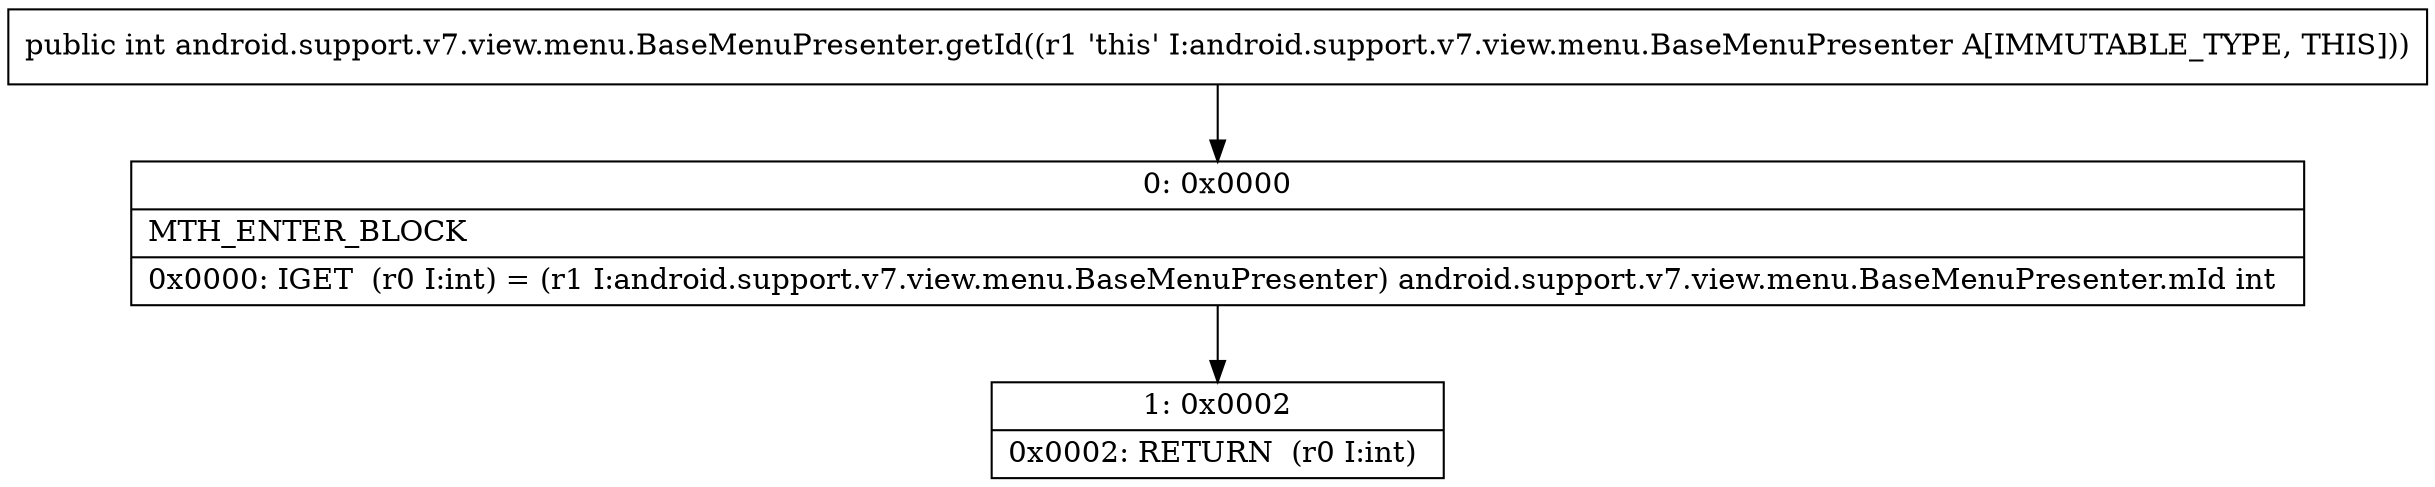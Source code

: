 digraph "CFG forandroid.support.v7.view.menu.BaseMenuPresenter.getId()I" {
Node_0 [shape=record,label="{0\:\ 0x0000|MTH_ENTER_BLOCK\l|0x0000: IGET  (r0 I:int) = (r1 I:android.support.v7.view.menu.BaseMenuPresenter) android.support.v7.view.menu.BaseMenuPresenter.mId int \l}"];
Node_1 [shape=record,label="{1\:\ 0x0002|0x0002: RETURN  (r0 I:int) \l}"];
MethodNode[shape=record,label="{public int android.support.v7.view.menu.BaseMenuPresenter.getId((r1 'this' I:android.support.v7.view.menu.BaseMenuPresenter A[IMMUTABLE_TYPE, THIS])) }"];
MethodNode -> Node_0;
Node_0 -> Node_1;
}

